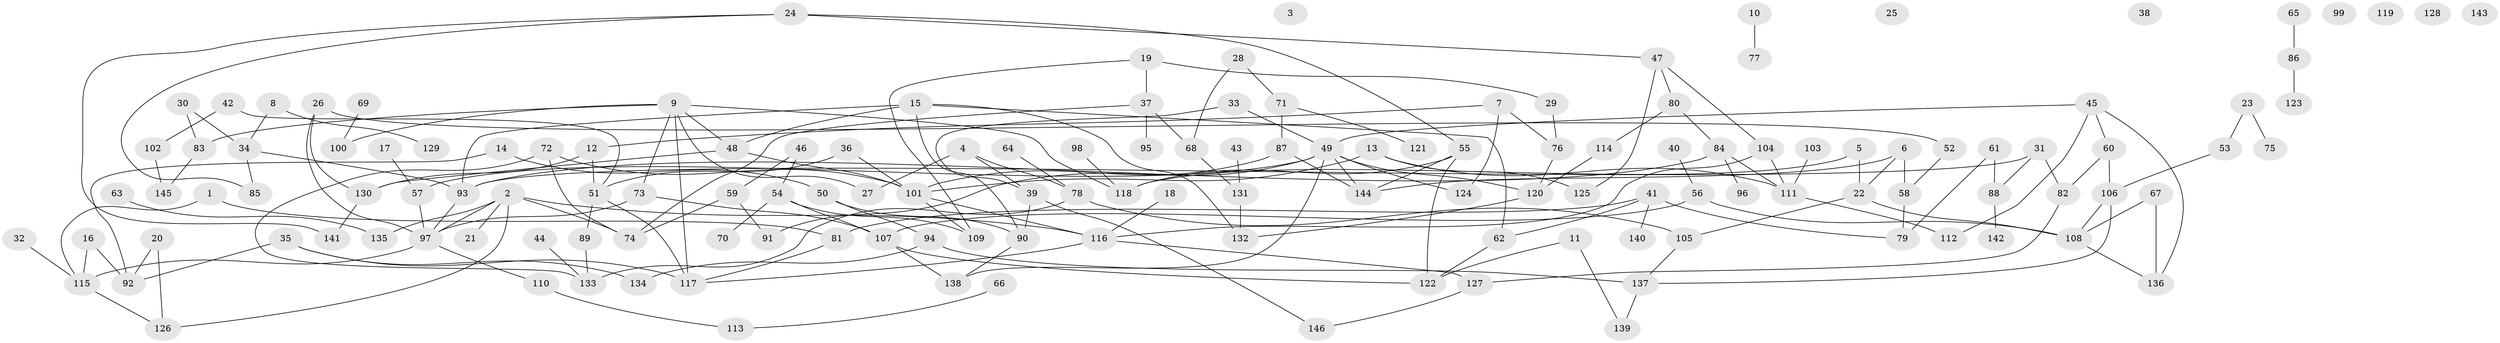 // Generated by graph-tools (version 1.1) at 2025/49/03/09/25 03:49:12]
// undirected, 146 vertices, 196 edges
graph export_dot {
graph [start="1"]
  node [color=gray90,style=filled];
  1;
  2;
  3;
  4;
  5;
  6;
  7;
  8;
  9;
  10;
  11;
  12;
  13;
  14;
  15;
  16;
  17;
  18;
  19;
  20;
  21;
  22;
  23;
  24;
  25;
  26;
  27;
  28;
  29;
  30;
  31;
  32;
  33;
  34;
  35;
  36;
  37;
  38;
  39;
  40;
  41;
  42;
  43;
  44;
  45;
  46;
  47;
  48;
  49;
  50;
  51;
  52;
  53;
  54;
  55;
  56;
  57;
  58;
  59;
  60;
  61;
  62;
  63;
  64;
  65;
  66;
  67;
  68;
  69;
  70;
  71;
  72;
  73;
  74;
  75;
  76;
  77;
  78;
  79;
  80;
  81;
  82;
  83;
  84;
  85;
  86;
  87;
  88;
  89;
  90;
  91;
  92;
  93;
  94;
  95;
  96;
  97;
  98;
  99;
  100;
  101;
  102;
  103;
  104;
  105;
  106;
  107;
  108;
  109;
  110;
  111;
  112;
  113;
  114;
  115;
  116;
  117;
  118;
  119;
  120;
  121;
  122;
  123;
  124;
  125;
  126;
  127;
  128;
  129;
  130;
  131;
  132;
  133;
  134;
  135;
  136;
  137;
  138;
  139;
  140;
  141;
  142;
  143;
  144;
  145;
  146;
  1 -- 81;
  1 -- 115;
  2 -- 21;
  2 -- 74;
  2 -- 97;
  2 -- 116;
  2 -- 126;
  2 -- 135;
  4 -- 27;
  4 -- 39;
  4 -- 78;
  5 -- 22;
  5 -- 118;
  6 -- 22;
  6 -- 58;
  6 -- 144;
  7 -- 12;
  7 -- 76;
  7 -- 124;
  8 -- 34;
  8 -- 129;
  9 -- 27;
  9 -- 48;
  9 -- 73;
  9 -- 83;
  9 -- 100;
  9 -- 117;
  9 -- 118;
  10 -- 77;
  11 -- 122;
  11 -- 139;
  12 -- 51;
  12 -- 130;
  13 -- 101;
  13 -- 111;
  13 -- 125;
  14 -- 50;
  14 -- 92;
  15 -- 48;
  15 -- 62;
  15 -- 90;
  15 -- 93;
  15 -- 132;
  16 -- 92;
  16 -- 115;
  17 -- 57;
  18 -- 116;
  19 -- 29;
  19 -- 37;
  19 -- 109;
  20 -- 92;
  20 -- 126;
  22 -- 105;
  22 -- 108;
  23 -- 53;
  23 -- 75;
  24 -- 47;
  24 -- 55;
  24 -- 85;
  24 -- 141;
  26 -- 52;
  26 -- 97;
  26 -- 130;
  28 -- 68;
  28 -- 71;
  29 -- 76;
  30 -- 34;
  30 -- 83;
  31 -- 82;
  31 -- 88;
  31 -- 93;
  32 -- 115;
  33 -- 39;
  33 -- 49;
  34 -- 85;
  34 -- 93;
  35 -- 92;
  35 -- 117;
  35 -- 134;
  36 -- 51;
  36 -- 101;
  37 -- 68;
  37 -- 74;
  37 -- 95;
  39 -- 90;
  39 -- 146;
  40 -- 56;
  41 -- 62;
  41 -- 79;
  41 -- 81;
  41 -- 140;
  42 -- 51;
  42 -- 102;
  43 -- 131;
  44 -- 133;
  45 -- 49;
  45 -- 60;
  45 -- 112;
  45 -- 136;
  46 -- 54;
  46 -- 59;
  47 -- 80;
  47 -- 104;
  47 -- 125;
  48 -- 101;
  48 -- 130;
  49 -- 57;
  49 -- 91;
  49 -- 120;
  49 -- 124;
  49 -- 138;
  49 -- 144;
  50 -- 90;
  50 -- 94;
  51 -- 89;
  51 -- 117;
  52 -- 58;
  53 -- 106;
  54 -- 70;
  54 -- 107;
  54 -- 109;
  55 -- 118;
  55 -- 122;
  55 -- 144;
  56 -- 107;
  56 -- 108;
  57 -- 97;
  58 -- 79;
  59 -- 74;
  59 -- 91;
  60 -- 82;
  60 -- 106;
  61 -- 79;
  61 -- 88;
  62 -- 122;
  63 -- 135;
  64 -- 78;
  65 -- 86;
  66 -- 113;
  67 -- 108;
  67 -- 136;
  68 -- 131;
  69 -- 100;
  71 -- 87;
  71 -- 121;
  72 -- 74;
  72 -- 101;
  72 -- 133;
  73 -- 97;
  73 -- 107;
  76 -- 120;
  78 -- 105;
  78 -- 133;
  80 -- 84;
  80 -- 114;
  81 -- 117;
  82 -- 127;
  83 -- 145;
  84 -- 93;
  84 -- 96;
  84 -- 111;
  86 -- 123;
  87 -- 101;
  87 -- 144;
  88 -- 142;
  89 -- 133;
  90 -- 138;
  93 -- 97;
  94 -- 134;
  94 -- 137;
  97 -- 110;
  97 -- 115;
  98 -- 118;
  101 -- 109;
  101 -- 116;
  102 -- 145;
  103 -- 111;
  104 -- 111;
  104 -- 116;
  105 -- 137;
  106 -- 108;
  106 -- 137;
  107 -- 122;
  107 -- 138;
  108 -- 136;
  110 -- 113;
  111 -- 112;
  114 -- 120;
  115 -- 126;
  116 -- 117;
  116 -- 127;
  120 -- 132;
  127 -- 146;
  130 -- 141;
  131 -- 132;
  137 -- 139;
}
